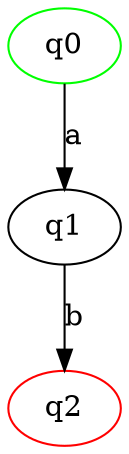 // AFN
digraph AFN {
	q0 [label=q0 color=green]
	q1 [label=q1 color=black]
	q2 [label=q2 color=red]
	q0 -> q1 [label=a constraint=true]
	q1 -> q2 [label=b constraint=true]
}
